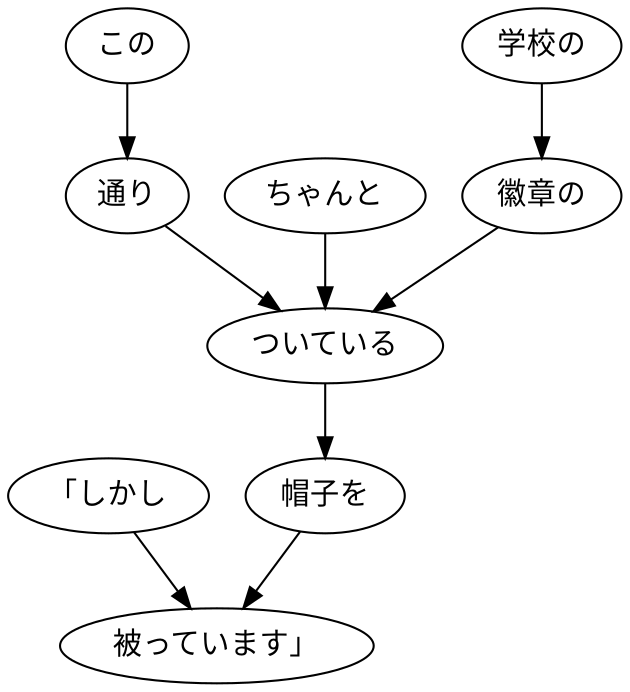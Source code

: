 digraph graph5145 {
	node0 [label="「しかし"];
	node1 [label="この"];
	node2 [label="通り"];
	node3 [label="ちゃんと"];
	node4 [label="学校の"];
	node5 [label="徽章の"];
	node6 [label="ついている"];
	node7 [label="帽子を"];
	node8 [label="被っています」"];
	node0 -> node8;
	node1 -> node2;
	node2 -> node6;
	node3 -> node6;
	node4 -> node5;
	node5 -> node6;
	node6 -> node7;
	node7 -> node8;
}
